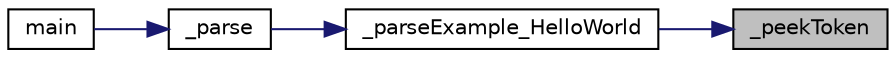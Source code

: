 digraph "_peekToken"
{
 // LATEX_PDF_SIZE
  edge [fontname="Helvetica",fontsize="10",labelfontname="Helvetica",labelfontsize="10"];
  node [fontname="Helvetica",fontsize="10",shape=record];
  rankdir="RL";
  Node1 [label="_peekToken",height=0.2,width=0.4,color="black", fillcolor="grey75", style="filled", fontcolor="black",tooltip="Parse and peek the next token without moving the parser."];
  Node1 -> Node2 [dir="back",color="midnightblue",fontsize="10",style="solid",fontname="Helvetica"];
  Node2 [label="_parseExample_HelloWorld",height=0.2,width=0.4,color="black", fillcolor="white", style="filled",URL="$d2/d72/parser_8c.html#a817ddbff8df162edd9632cd2deca32b4",tooltip=" "];
  Node2 -> Node3 [dir="back",color="midnightblue",fontsize="10",style="solid",fontname="Helvetica"];
  Node3 [label="_parse",height=0.2,width=0.4,color="black", fillcolor="white", style="filled",URL="$d2/d72/parser_8c.html#aa13b44093a9b4f501c43f640be3790ec",tooltip=" "];
  Node3 -> Node4 [dir="back",color="midnightblue",fontsize="10",style="solid",fontname="Helvetica"];
  Node4 [label="main",height=0.2,width=0.4,color="black", fillcolor="white", style="filled",URL="$d0/d29/main_8c.html#a3c04138a5bfe5d72780bb7e82a18e627",tooltip=" "];
}
